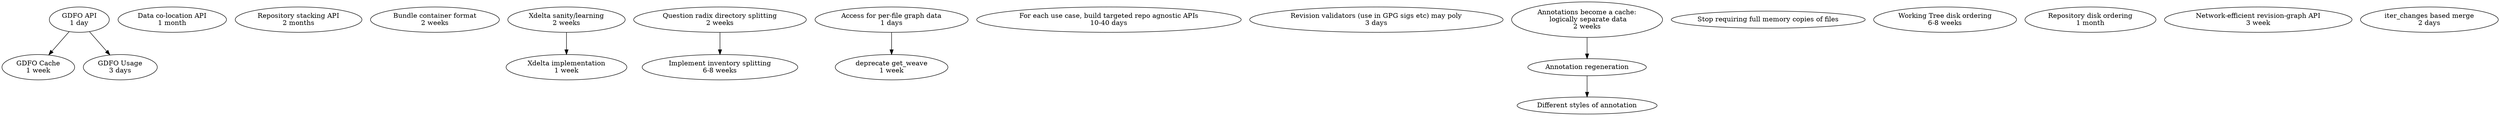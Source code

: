 digraph performance {
  gdfo_api -> gdfo_cache;
  gdfo_api -> gdfo_usage;
  gdfo_api[label="GDFO API\n1 day"];
  gdfo_cache[label="GDFO Cache\n1 week"];
  gdfo_usage[label="GDFO Usage\n3 days"];
  data_collation[label="Data co-location API\n1 month"];
  repository_stacking[label="Repository stacking API\n2 months"];
  bundle_container[label="Bundle container format\n2 weeks"]
  xdelta[label="Xdelta sanity/learning\n2 weeks"];
  xdelta_imp[label="Xdelta implementation\n1 week"];
  xdelta -> xdelta_imp;
  q_splitting[label="Question radix directory splitting\n2 weeks"];
  i_splitting[label="Implement inventory splitting\n6-8 weeks"]
  q_splitting -> i_splitting;
  get_weave[label="deprecate get_weave\n1 week"];
  per_file_graph -> get_weave;
  per_file_graph[label="Access for per-file graph data\n1 days"];
  repo_apis[label="For each use case, build targeted repo agnostic APIs\n10-40 days"];
  rev_validators[label="Revision validators (use in GPG sigs etc) may poly\n3 days"];
  anno_cache[label="Annotations become a cache:\n logically separate data\n2 weeks"]
  anno_regen[label="Annotation regeneration\n"];
  anno_kinds[label="Different styles of annotation"];
  anno_regen -> anno_kinds;
  anno_cache -> anno_regen;
  memory_copies[label="Stop requiring full memory copies of files"];
  wt_disk_order[label="Working Tree disk ordering\n6-8 weeks"];
  repo_disk_order[label="Repository disk ordering\n1 month"];
  graph_api[label="Network-efficient revision-graph API\n3 week"];
  iter_merge[label="iter_changes based merge\n2 days"];
}
